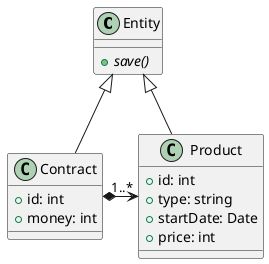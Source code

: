 @startuml
'https://plantuml.com/class-diagram

class Entity {
    {abstract} + save()
}

class Product {
    + id: int
    + type: string
    + startDate: Date
    + price: int
}

class Contract {
    + id: int
    + money: int
}

Entity <|-- Contract
Entity <|-- Product
Contract "1..*" *-right-> Product

@enduml
